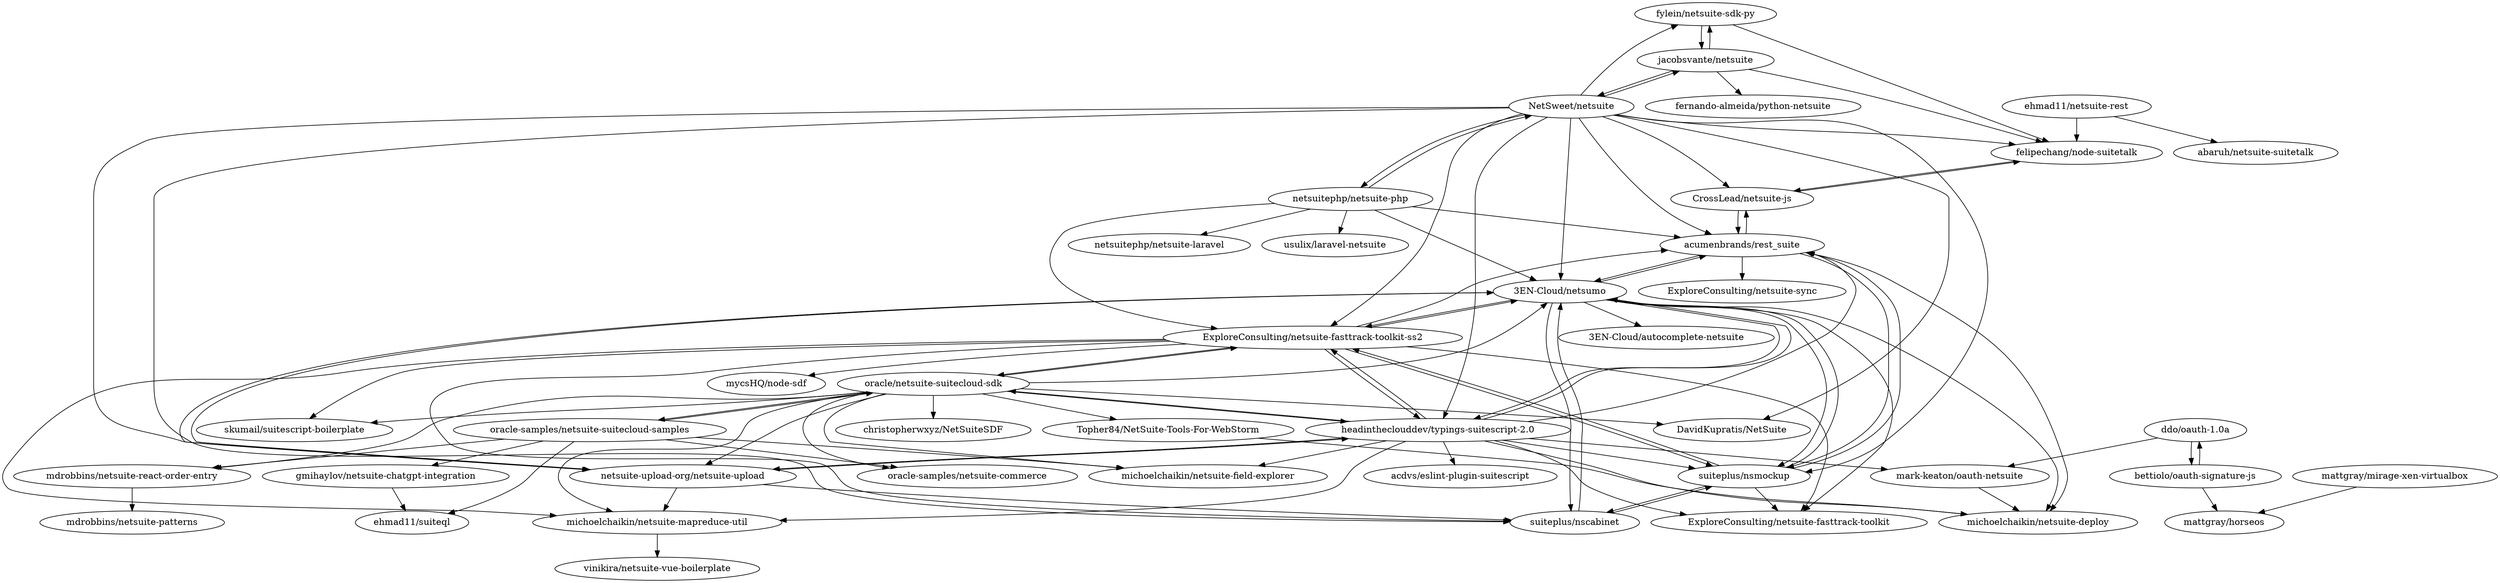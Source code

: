 digraph G {
"fylein/netsuite-sdk-py" -> "jacobsvante/netsuite"
"fylein/netsuite-sdk-py" -> "felipechang/node-suitetalk"
"bettiolo/oauth-signature-js" -> "ddo/oauth-1.0a"
"bettiolo/oauth-signature-js" -> "mattgray/horseos"
"jacobsvante/netsuite" -> "fylein/netsuite-sdk-py"
"jacobsvante/netsuite" -> "felipechang/node-suitetalk"
"jacobsvante/netsuite" -> "NetSweet/netsuite"
"jacobsvante/netsuite" -> "fernando-almeida/python-netsuite"
"ddo/oauth-1.0a" -> "bettiolo/oauth-signature-js"
"ddo/oauth-1.0a" -> "mark-keaton/oauth-netsuite"
"mdrobbins/netsuite-react-order-entry" -> "mdrobbins/netsuite-patterns"
"michoelchaikin/netsuite-mapreduce-util" -> "vinikira/netsuite-vue-boilerplate"
"felipechang/node-suitetalk" -> "CrossLead/netsuite-js"
"ehmad11/netsuite-rest" -> "abaruh/netsuite-suitetalk"
"ehmad11/netsuite-rest" -> "felipechang/node-suitetalk"
"netsuitephp/netsuite-php" -> "3EN-Cloud/netsumo"
"netsuitephp/netsuite-php" -> "NetSweet/netsuite"
"netsuitephp/netsuite-php" -> "ExploreConsulting/netsuite-fasttrack-toolkit-ss2"
"netsuitephp/netsuite-php" -> "usulix/laravel-netsuite"
"netsuitephp/netsuite-php" -> "netsuitephp/netsuite-laravel"
"netsuitephp/netsuite-php" -> "acumenbrands/rest_suite"
"oracle/netsuite-suitecloud-sdk" -> "oracle-samples/netsuite-suitecloud-samples"
"oracle/netsuite-suitecloud-sdk" -> "headintheclouddev/typings-suitescript-2.0"
"oracle/netsuite-suitecloud-sdk" -> "ExploreConsulting/netsuite-fasttrack-toolkit-ss2"
"oracle/netsuite-suitecloud-sdk" -> "netsuite-upload-org/netsuite-upload"
"oracle/netsuite-suitecloud-sdk" -> "michoelchaikin/netsuite-field-explorer"
"oracle/netsuite-suitecloud-sdk" -> "3EN-Cloud/netsumo"
"oracle/netsuite-suitecloud-sdk" -> "christopherwxyz/NetSuiteSDF"
"oracle/netsuite-suitecloud-sdk" -> "mdrobbins/netsuite-react-order-entry"
"oracle/netsuite-suitecloud-sdk" -> "skumail/suitescript-boilerplate"
"oracle/netsuite-suitecloud-sdk" -> "DavidKupratis/NetSuite"
"oracle/netsuite-suitecloud-sdk" -> "michoelchaikin/netsuite-mapreduce-util"
"oracle/netsuite-suitecloud-sdk" -> "oracle-samples/netsuite-commerce"
"oracle/netsuite-suitecloud-sdk" -> "Topher84/NetSuite-Tools-For-WebStorm"
"mattgray/mirage-xen-virtualbox" -> "mattgray/horseos"
"NetSweet/netsuite" -> "acumenbrands/rest_suite"
"NetSweet/netsuite" -> "suiteplus/nscabinet"
"NetSweet/netsuite" -> "jacobsvante/netsuite"
"NetSweet/netsuite" -> "suiteplus/nsmockup"
"NetSweet/netsuite" -> "3EN-Cloud/netsumo"
"NetSweet/netsuite" -> "felipechang/node-suitetalk"
"NetSweet/netsuite" -> "netsuite-upload-org/netsuite-upload"
"NetSweet/netsuite" -> "CrossLead/netsuite-js"
"NetSweet/netsuite" -> "netsuitephp/netsuite-php"
"NetSweet/netsuite" -> "ExploreConsulting/netsuite-fasttrack-toolkit-ss2"
"NetSweet/netsuite" -> "fylein/netsuite-sdk-py"
"NetSweet/netsuite" -> "headintheclouddev/typings-suitescript-2.0"
"NetSweet/netsuite" -> "DavidKupratis/NetSuite"
"CrossLead/netsuite-js" -> "felipechang/node-suitetalk"
"CrossLead/netsuite-js" -> "acumenbrands/rest_suite"
"suiteplus/nsmockup" -> "suiteplus/nscabinet"
"suiteplus/nsmockup" -> "3EN-Cloud/netsumo"
"suiteplus/nsmockup" -> "acumenbrands/rest_suite"
"suiteplus/nsmockup" -> "ExploreConsulting/netsuite-fasttrack-toolkit-ss2"
"suiteplus/nsmockup" -> "ExploreConsulting/netsuite-fasttrack-toolkit"
"suiteplus/nscabinet" -> "suiteplus/nsmockup"
"suiteplus/nscabinet" -> "3EN-Cloud/netsumo"
"oracle-samples/netsuite-suitecloud-samples" -> "oracle/netsuite-suitecloud-sdk"
"oracle-samples/netsuite-suitecloud-samples" -> "mdrobbins/netsuite-react-order-entry"
"oracle-samples/netsuite-suitecloud-samples" -> "michoelchaikin/netsuite-field-explorer"
"oracle-samples/netsuite-suitecloud-samples" -> "oracle-samples/netsuite-commerce"
"oracle-samples/netsuite-suitecloud-samples" -> "ehmad11/suiteql"
"oracle-samples/netsuite-suitecloud-samples" -> "gmihaylov/netsuite-chatgpt-integration"
"3EN-Cloud/netsumo" -> "suiteplus/nsmockup"
"3EN-Cloud/netsumo" -> "ExploreConsulting/netsuite-fasttrack-toolkit-ss2"
"3EN-Cloud/netsumo" -> "3EN-Cloud/autocomplete-netsuite"
"3EN-Cloud/netsumo" -> "suiteplus/nscabinet"
"3EN-Cloud/netsumo" -> "acumenbrands/rest_suite"
"3EN-Cloud/netsumo" -> "netsuite-upload-org/netsuite-upload"
"3EN-Cloud/netsumo" -> "michoelchaikin/netsuite-deploy"
"3EN-Cloud/netsumo" -> "ExploreConsulting/netsuite-fasttrack-toolkit"
"3EN-Cloud/netsumo" -> "headintheclouddev/typings-suitescript-2.0"
"ExploreConsulting/netsuite-fasttrack-toolkit-ss2" -> "3EN-Cloud/netsumo"
"ExploreConsulting/netsuite-fasttrack-toolkit-ss2" -> "headintheclouddev/typings-suitescript-2.0"
"ExploreConsulting/netsuite-fasttrack-toolkit-ss2" -> "ExploreConsulting/netsuite-fasttrack-toolkit"
"ExploreConsulting/netsuite-fasttrack-toolkit-ss2" -> "suiteplus/nsmockup"
"ExploreConsulting/netsuite-fasttrack-toolkit-ss2" -> "oracle/netsuite-suitecloud-sdk"
"ExploreConsulting/netsuite-fasttrack-toolkit-ss2" -> "mycsHQ/node-sdf"
"ExploreConsulting/netsuite-fasttrack-toolkit-ss2" -> "skumail/suitescript-boilerplate"
"ExploreConsulting/netsuite-fasttrack-toolkit-ss2" -> "acumenbrands/rest_suite"
"ExploreConsulting/netsuite-fasttrack-toolkit-ss2" -> "michoelchaikin/netsuite-mapreduce-util"
"ExploreConsulting/netsuite-fasttrack-toolkit-ss2" -> "suiteplus/nscabinet"
"Topher84/NetSuite-Tools-For-WebStorm" -> "michoelchaikin/netsuite-deploy"
"headintheclouddev/typings-suitescript-2.0" -> "ExploreConsulting/netsuite-fasttrack-toolkit-ss2"
"headintheclouddev/typings-suitescript-2.0" -> "3EN-Cloud/netsumo"
"headintheclouddev/typings-suitescript-2.0" -> "oracle/netsuite-suitecloud-sdk"
"headintheclouddev/typings-suitescript-2.0" -> "acdvs/eslint-plugin-suitescript"
"headintheclouddev/typings-suitescript-2.0" -> "suiteplus/nsmockup"
"headintheclouddev/typings-suitescript-2.0" -> "netsuite-upload-org/netsuite-upload"
"headintheclouddev/typings-suitescript-2.0" -> "michoelchaikin/netsuite-mapreduce-util"
"headintheclouddev/typings-suitescript-2.0" -> "mark-keaton/oauth-netsuite"
"headintheclouddev/typings-suitescript-2.0" -> "acumenbrands/rest_suite"
"headintheclouddev/typings-suitescript-2.0" -> "michoelchaikin/netsuite-field-explorer"
"headintheclouddev/typings-suitescript-2.0" -> "michoelchaikin/netsuite-deploy"
"headintheclouddev/typings-suitescript-2.0" -> "ExploreConsulting/netsuite-fasttrack-toolkit"
"acumenbrands/rest_suite" -> "3EN-Cloud/netsumo"
"acumenbrands/rest_suite" -> "suiteplus/nsmockup"
"acumenbrands/rest_suite" -> "CrossLead/netsuite-js"
"acumenbrands/rest_suite" -> "ExploreConsulting/netsuite-sync"
"acumenbrands/rest_suite" -> "michoelchaikin/netsuite-deploy"
"gmihaylov/netsuite-chatgpt-integration" -> "ehmad11/suiteql"
"netsuite-upload-org/netsuite-upload" -> "3EN-Cloud/netsumo"
"netsuite-upload-org/netsuite-upload" -> "michoelchaikin/netsuite-mapreduce-util"
"netsuite-upload-org/netsuite-upload" -> "suiteplus/nscabinet"
"netsuite-upload-org/netsuite-upload" -> "headintheclouddev/typings-suitescript-2.0"
"mark-keaton/oauth-netsuite" -> "michoelchaikin/netsuite-deploy"
"fylein/netsuite-sdk-py" ["l"="1.752,44.73"]
"jacobsvante/netsuite" ["l"="1.752,44.718"]
"felipechang/node-suitetalk" ["l"="1.737,44.712"]
"bettiolo/oauth-signature-js" ["l"="1.884,44.6"]
"ddo/oauth-1.0a" ["l"="1.863,44.616"]
"mattgray/horseos" ["l"="1.903,44.587"]
"NetSweet/netsuite" ["l"="1.772,44.703"]
"fernando-almeida/python-netsuite" ["l"="1.731,44.73"]
"mark-keaton/oauth-netsuite" ["l"="1.828,44.642"]
"mdrobbins/netsuite-react-order-entry" ["l"="1.734,44.652"]
"mdrobbins/netsuite-patterns" ["l"="1.708,44.649"]
"michoelchaikin/netsuite-mapreduce-util" ["l"="1.815,44.666"]
"vinikira/netsuite-vue-boilerplate" ["l"="1.845,44.664"]
"CrossLead/netsuite-js" ["l"="1.751,44.699"]
"ehmad11/netsuite-rest" ["l"="1.701,44.719"]
"abaruh/netsuite-suitetalk" ["l"="1.682,44.725"]
"netsuitephp/netsuite-php" ["l"="1.794,44.715"]
"3EN-Cloud/netsumo" ["l"="1.801,44.688"]
"ExploreConsulting/netsuite-fasttrack-toolkit-ss2" ["l"="1.789,44.682"]
"usulix/laravel-netsuite" ["l"="1.811,44.731"]
"netsuitephp/netsuite-laravel" ["l"="1.794,44.734"]
"acumenbrands/rest_suite" ["l"="1.781,44.691"]
"oracle/netsuite-suitecloud-sdk" ["l"="1.772,44.661"]
"oracle-samples/netsuite-suitecloud-samples" ["l"="1.75,44.642"]
"headintheclouddev/typings-suitescript-2.0" ["l"="1.795,44.669"]
"netsuite-upload-org/netsuite-upload" ["l"="1.806,44.678"]
"michoelchaikin/netsuite-field-explorer" ["l"="1.775,44.646"]
"christopherwxyz/NetSuiteSDF" ["l"="1.745,44.663"]
"skumail/suitescript-boilerplate" ["l"="1.791,44.658"]
"DavidKupratis/NetSuite" ["l"="1.755,44.682"]
"oracle-samples/netsuite-commerce" ["l"="1.767,44.633"]
"Topher84/NetSuite-Tools-For-WebStorm" ["l"="1.796,44.644"]
"mattgray/mirage-xen-virtualbox" ["l"="1.917,44.577"]
"suiteplus/nscabinet" ["l"="1.806,44.698"]
"suiteplus/nsmockup" ["l"="1.794,44.696"]
"ExploreConsulting/netsuite-fasttrack-toolkit" ["l"="1.816,44.685"]
"ehmad11/suiteql" ["l"="1.727,44.631"]
"gmihaylov/netsuite-chatgpt-integration" ["l"="1.741,44.625"]
"3EN-Cloud/autocomplete-netsuite" ["l"="1.836,44.691"]
"michoelchaikin/netsuite-deploy" ["l"="1.805,44.661"]
"mycsHQ/node-sdf" ["l"="1.82,44.695"]
"acdvs/eslint-plugin-suitescript" ["l"="1.822,44.656"]
"ExploreConsulting/netsuite-sync" ["l"="1.812,44.709"]
}